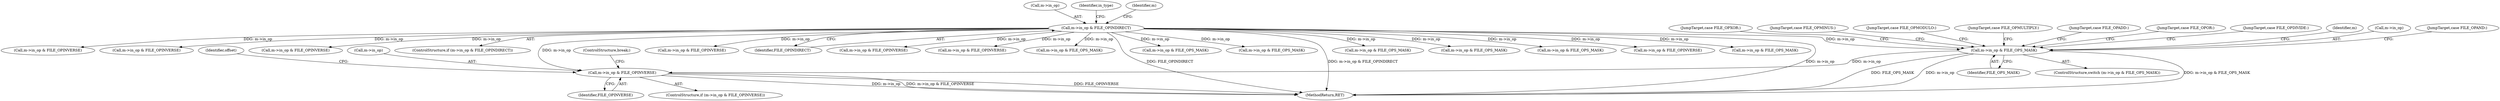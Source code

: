 digraph "0_file_447558595a3650db2886cd2f416ad0beba965801@pointer" {
"1000997" [label="(Call,m->in_op & FILE_OPS_MASK)"];
"1000231" [label="(Call,m->in_op & FILE_OPINDIRECT)"];
"1001082" [label="(Call,m->in_op & FILE_OPINVERSE)"];
"1001084" [label="(Identifier,m)"];
"1000559" [label="(Call,m->in_op & FILE_OPS_MASK)"];
"1002199" [label="(Call,m->in_op & FILE_OPS_MASK)"];
"1000971" [label="(Call,m->in_op & FILE_OPINVERSE)"];
"1000998" [label="(Call,m->in_op)"];
"1000232" [label="(Call,m->in_op)"];
"1001003" [label="(JumpTarget,case FILE_OPAND:)"];
"1000424" [label="(Identifier,in_type)"];
"1001081" [label="(ControlStructure,if (m->in_op & FILE_OPINVERSE))"];
"1001021" [label="(JumpTarget,case FILE_OPXOR:)"];
"1000448" [label="(Call,m->in_op & FILE_OPS_MASK)"];
"1000752" [label="(Call,m->in_op & FILE_OPINVERSE)"];
"1002284" [label="(Call,m->in_op & FILE_OPINVERSE)"];
"1002173" [label="(Call,m->in_op & FILE_OPINVERSE)"];
"1001083" [label="(Call,m->in_op)"];
"1001090" [label="(ControlStructure,break;)"];
"1001001" [label="(Identifier,FILE_OPS_MASK)"];
"1002756" [label="(MethodReturn,RET)"];
"1000230" [label="(ControlStructure,if (m->in_op & FILE_OPINDIRECT))"];
"1001088" [label="(Identifier,offset)"];
"1001446" [label="(Call,m->in_op & FILE_OPINVERSE)"];
"1000240" [label="(Identifier,m)"];
"1000996" [label="(ControlStructure,switch (m->in_op & FILE_OPS_MASK))"];
"1001039" [label="(JumpTarget,case FILE_OPMINUS:)"];
"1000235" [label="(Identifier,FILE_OPINDIRECT)"];
"1001066" [label="(JumpTarget,case FILE_OPMODULO:)"];
"1001048" [label="(JumpTarget,case FILE_OPMULTIPLY:)"];
"1001082" [label="(Call,m->in_op & FILE_OPINVERSE)"];
"1000533" [label="(Call,m->in_op & FILE_OPINVERSE)"];
"1001030" [label="(JumpTarget,case FILE_OPADD:)"];
"1001012" [label="(JumpTarget,case FILE_OPOR:)"];
"1000231" [label="(Call,m->in_op & FILE_OPINDIRECT)"];
"1001810" [label="(Call,m->in_op & FILE_OPINVERSE)"];
"1001086" [label="(Identifier,FILE_OPINVERSE)"];
"1000778" [label="(Call,m->in_op & FILE_OPS_MASK)"];
"1001109" [label="(Call,m->in_op & FILE_OPS_MASK)"];
"1000997" [label="(Call,m->in_op & FILE_OPS_MASK)"];
"1001057" [label="(JumpTarget,case FILE_OPDIVIDE:)"];
"1001836" [label="(Call,m->in_op & FILE_OPS_MASK)"];
"1001473" [label="(Call,m->in_op & FILE_OPS_MASK)"];
"1000997" -> "1000996"  [label="AST: "];
"1000997" -> "1001001"  [label="CFG: "];
"1000998" -> "1000997"  [label="AST: "];
"1001001" -> "1000997"  [label="AST: "];
"1001003" -> "1000997"  [label="CFG: "];
"1001012" -> "1000997"  [label="CFG: "];
"1001021" -> "1000997"  [label="CFG: "];
"1001030" -> "1000997"  [label="CFG: "];
"1001039" -> "1000997"  [label="CFG: "];
"1001048" -> "1000997"  [label="CFG: "];
"1001057" -> "1000997"  [label="CFG: "];
"1001066" -> "1000997"  [label="CFG: "];
"1001084" -> "1000997"  [label="CFG: "];
"1000997" -> "1002756"  [label="DDG: m->in_op"];
"1000997" -> "1002756"  [label="DDG: m->in_op & FILE_OPS_MASK"];
"1000997" -> "1002756"  [label="DDG: FILE_OPS_MASK"];
"1000231" -> "1000997"  [label="DDG: m->in_op"];
"1000997" -> "1001082"  [label="DDG: m->in_op"];
"1000231" -> "1000230"  [label="AST: "];
"1000231" -> "1000235"  [label="CFG: "];
"1000232" -> "1000231"  [label="AST: "];
"1000235" -> "1000231"  [label="AST: "];
"1000240" -> "1000231"  [label="CFG: "];
"1000424" -> "1000231"  [label="CFG: "];
"1000231" -> "1002756"  [label="DDG: FILE_OPINDIRECT"];
"1000231" -> "1002756"  [label="DDG: m->in_op & FILE_OPINDIRECT"];
"1000231" -> "1002756"  [label="DDG: m->in_op"];
"1000231" -> "1000448"  [label="DDG: m->in_op"];
"1000231" -> "1000533"  [label="DDG: m->in_op"];
"1000231" -> "1000559"  [label="DDG: m->in_op"];
"1000231" -> "1000752"  [label="DDG: m->in_op"];
"1000231" -> "1000778"  [label="DDG: m->in_op"];
"1000231" -> "1000971"  [label="DDG: m->in_op"];
"1000231" -> "1001082"  [label="DDG: m->in_op"];
"1000231" -> "1001109"  [label="DDG: m->in_op"];
"1000231" -> "1001446"  [label="DDG: m->in_op"];
"1000231" -> "1001473"  [label="DDG: m->in_op"];
"1000231" -> "1001810"  [label="DDG: m->in_op"];
"1000231" -> "1001836"  [label="DDG: m->in_op"];
"1000231" -> "1002173"  [label="DDG: m->in_op"];
"1000231" -> "1002199"  [label="DDG: m->in_op"];
"1000231" -> "1002284"  [label="DDG: m->in_op"];
"1001082" -> "1001081"  [label="AST: "];
"1001082" -> "1001086"  [label="CFG: "];
"1001083" -> "1001082"  [label="AST: "];
"1001086" -> "1001082"  [label="AST: "];
"1001088" -> "1001082"  [label="CFG: "];
"1001090" -> "1001082"  [label="CFG: "];
"1001082" -> "1002756"  [label="DDG: FILE_OPINVERSE"];
"1001082" -> "1002756"  [label="DDG: m->in_op"];
"1001082" -> "1002756"  [label="DDG: m->in_op & FILE_OPINVERSE"];
}
